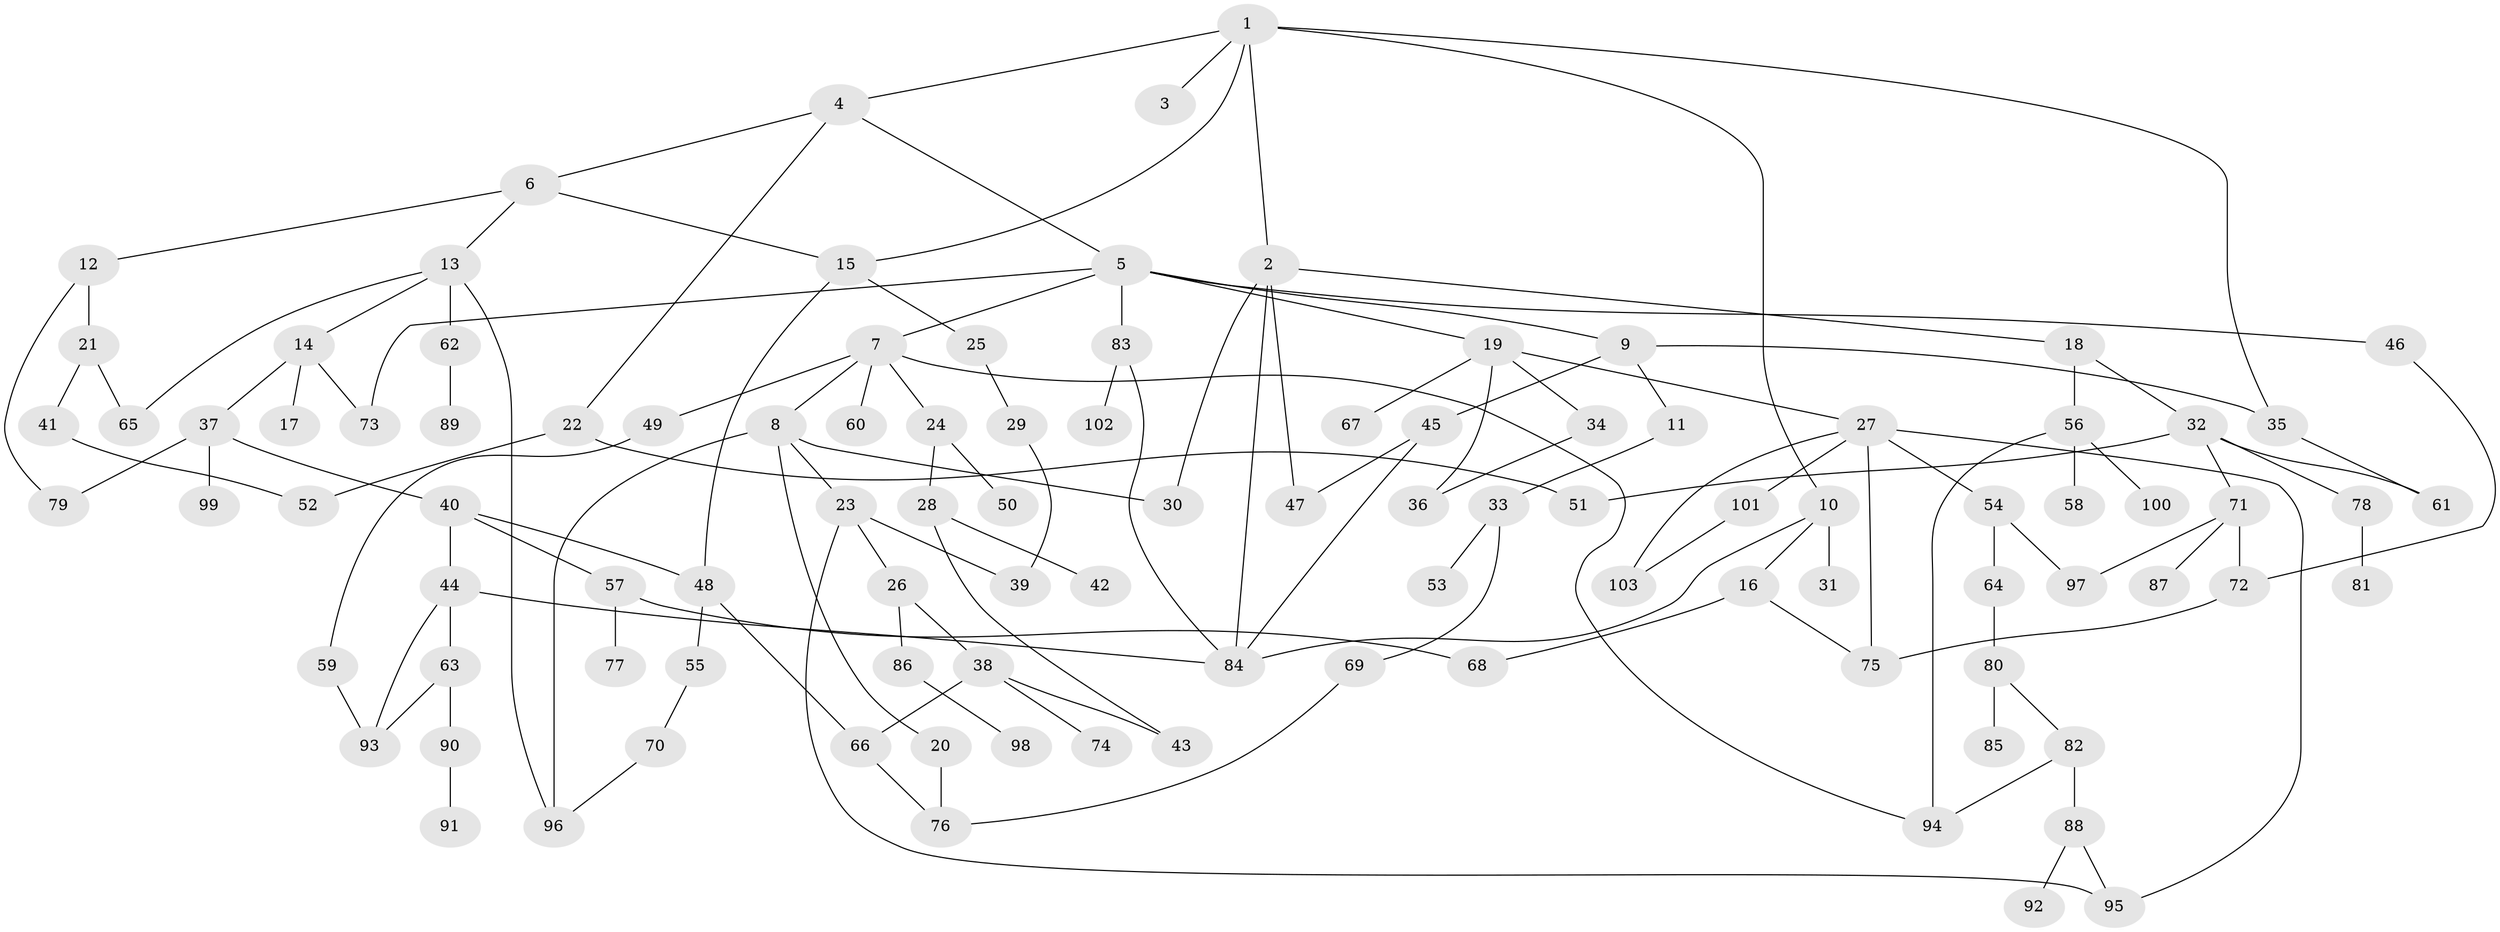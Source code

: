 // Generated by graph-tools (version 1.1) at 2025/00/03/09/25 03:00:59]
// undirected, 103 vertices, 137 edges
graph export_dot {
graph [start="1"]
  node [color=gray90,style=filled];
  1;
  2;
  3;
  4;
  5;
  6;
  7;
  8;
  9;
  10;
  11;
  12;
  13;
  14;
  15;
  16;
  17;
  18;
  19;
  20;
  21;
  22;
  23;
  24;
  25;
  26;
  27;
  28;
  29;
  30;
  31;
  32;
  33;
  34;
  35;
  36;
  37;
  38;
  39;
  40;
  41;
  42;
  43;
  44;
  45;
  46;
  47;
  48;
  49;
  50;
  51;
  52;
  53;
  54;
  55;
  56;
  57;
  58;
  59;
  60;
  61;
  62;
  63;
  64;
  65;
  66;
  67;
  68;
  69;
  70;
  71;
  72;
  73;
  74;
  75;
  76;
  77;
  78;
  79;
  80;
  81;
  82;
  83;
  84;
  85;
  86;
  87;
  88;
  89;
  90;
  91;
  92;
  93;
  94;
  95;
  96;
  97;
  98;
  99;
  100;
  101;
  102;
  103;
  1 -- 2;
  1 -- 3;
  1 -- 4;
  1 -- 10;
  1 -- 15;
  1 -- 35;
  2 -- 18;
  2 -- 30;
  2 -- 47;
  2 -- 84;
  4 -- 5;
  4 -- 6;
  4 -- 22;
  5 -- 7;
  5 -- 9;
  5 -- 19;
  5 -- 46;
  5 -- 83;
  5 -- 73;
  6 -- 12;
  6 -- 13;
  6 -- 15;
  7 -- 8;
  7 -- 24;
  7 -- 49;
  7 -- 60;
  7 -- 94;
  8 -- 20;
  8 -- 23;
  8 -- 96;
  8 -- 30;
  9 -- 11;
  9 -- 35;
  9 -- 45;
  10 -- 16;
  10 -- 31;
  10 -- 84;
  11 -- 33;
  12 -- 21;
  12 -- 79;
  13 -- 14;
  13 -- 62;
  13 -- 96;
  13 -- 65;
  14 -- 17;
  14 -- 37;
  14 -- 73;
  15 -- 25;
  15 -- 48;
  16 -- 68;
  16 -- 75;
  18 -- 32;
  18 -- 56;
  19 -- 27;
  19 -- 34;
  19 -- 67;
  19 -- 36;
  20 -- 76;
  21 -- 41;
  21 -- 65;
  22 -- 52;
  22 -- 51;
  23 -- 26;
  23 -- 39;
  23 -- 95;
  24 -- 28;
  24 -- 50;
  25 -- 29;
  26 -- 38;
  26 -- 86;
  27 -- 54;
  27 -- 101;
  27 -- 75;
  27 -- 95;
  27 -- 103;
  28 -- 42;
  28 -- 43;
  29 -- 39;
  32 -- 51;
  32 -- 61;
  32 -- 71;
  32 -- 78;
  33 -- 53;
  33 -- 69;
  34 -- 36;
  35 -- 61;
  37 -- 40;
  37 -- 79;
  37 -- 99;
  38 -- 43;
  38 -- 74;
  38 -- 66;
  40 -- 44;
  40 -- 57;
  40 -- 48;
  41 -- 52;
  44 -- 63;
  44 -- 84;
  44 -- 93;
  45 -- 47;
  45 -- 84;
  46 -- 72;
  48 -- 55;
  48 -- 66;
  49 -- 59;
  54 -- 64;
  54 -- 97;
  55 -- 70;
  56 -- 58;
  56 -- 100;
  56 -- 94;
  57 -- 77;
  57 -- 68;
  59 -- 93;
  62 -- 89;
  63 -- 90;
  63 -- 93;
  64 -- 80;
  66 -- 76;
  69 -- 76;
  70 -- 96;
  71 -- 72;
  71 -- 87;
  71 -- 97;
  72 -- 75;
  78 -- 81;
  80 -- 82;
  80 -- 85;
  82 -- 88;
  82 -- 94;
  83 -- 102;
  83 -- 84;
  86 -- 98;
  88 -- 92;
  88 -- 95;
  90 -- 91;
  101 -- 103;
}
